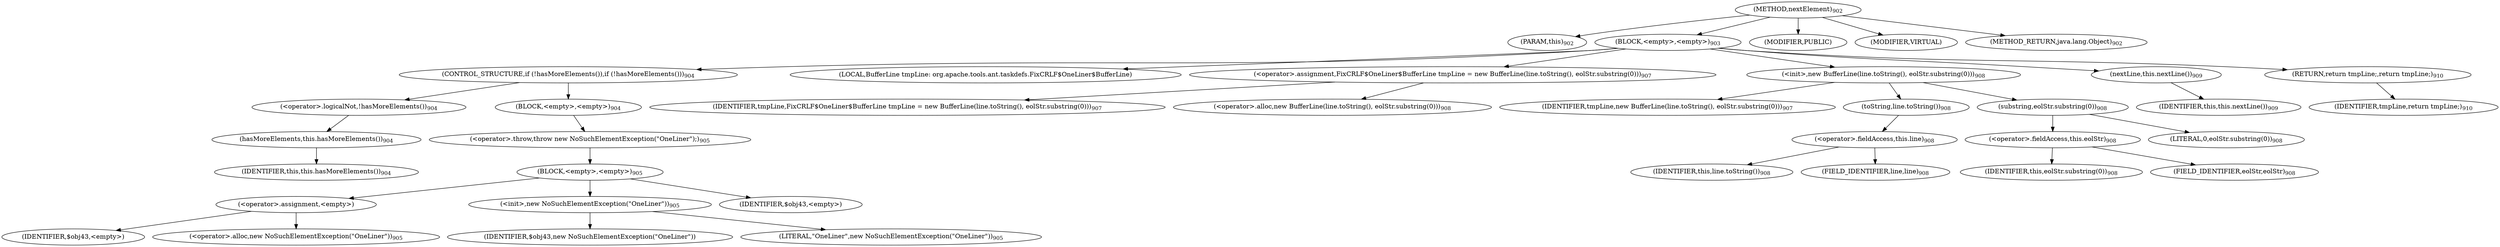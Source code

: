 digraph "nextElement" {  
"2361" [label = <(METHOD,nextElement)<SUB>902</SUB>> ]
"55" [label = <(PARAM,this)<SUB>902</SUB>> ]
"2362" [label = <(BLOCK,&lt;empty&gt;,&lt;empty&gt;)<SUB>903</SUB>> ]
"2363" [label = <(CONTROL_STRUCTURE,if (!hasMoreElements()),if (!hasMoreElements()))<SUB>904</SUB>> ]
"2364" [label = <(&lt;operator&gt;.logicalNot,!hasMoreElements())<SUB>904</SUB>> ]
"2365" [label = <(hasMoreElements,this.hasMoreElements())<SUB>904</SUB>> ]
"54" [label = <(IDENTIFIER,this,this.hasMoreElements())<SUB>904</SUB>> ]
"2366" [label = <(BLOCK,&lt;empty&gt;,&lt;empty&gt;)<SUB>904</SUB>> ]
"2367" [label = <(&lt;operator&gt;.throw,throw new NoSuchElementException(&quot;OneLiner&quot;);)<SUB>905</SUB>> ]
"2368" [label = <(BLOCK,&lt;empty&gt;,&lt;empty&gt;)<SUB>905</SUB>> ]
"2369" [label = <(&lt;operator&gt;.assignment,&lt;empty&gt;)> ]
"2370" [label = <(IDENTIFIER,$obj43,&lt;empty&gt;)> ]
"2371" [label = <(&lt;operator&gt;.alloc,new NoSuchElementException(&quot;OneLiner&quot;))<SUB>905</SUB>> ]
"2372" [label = <(&lt;init&gt;,new NoSuchElementException(&quot;OneLiner&quot;))<SUB>905</SUB>> ]
"2373" [label = <(IDENTIFIER,$obj43,new NoSuchElementException(&quot;OneLiner&quot;))> ]
"2374" [label = <(LITERAL,&quot;OneLiner&quot;,new NoSuchElementException(&quot;OneLiner&quot;))<SUB>905</SUB>> ]
"2375" [label = <(IDENTIFIER,$obj43,&lt;empty&gt;)> ]
"57" [label = <(LOCAL,BufferLine tmpLine: org.apache.tools.ant.taskdefs.FixCRLF$OneLiner$BufferLine)> ]
"2376" [label = <(&lt;operator&gt;.assignment,FixCRLF$OneLiner$BufferLine tmpLine = new BufferLine(line.toString(), eolStr.substring(0)))<SUB>907</SUB>> ]
"2377" [label = <(IDENTIFIER,tmpLine,FixCRLF$OneLiner$BufferLine tmpLine = new BufferLine(line.toString(), eolStr.substring(0)))<SUB>907</SUB>> ]
"2378" [label = <(&lt;operator&gt;.alloc,new BufferLine(line.toString(), eolStr.substring(0)))<SUB>908</SUB>> ]
"2379" [label = <(&lt;init&gt;,new BufferLine(line.toString(), eolStr.substring(0)))<SUB>908</SUB>> ]
"56" [label = <(IDENTIFIER,tmpLine,new BufferLine(line.toString(), eolStr.substring(0)))<SUB>907</SUB>> ]
"2380" [label = <(toString,line.toString())<SUB>908</SUB>> ]
"2381" [label = <(&lt;operator&gt;.fieldAccess,this.line)<SUB>908</SUB>> ]
"2382" [label = <(IDENTIFIER,this,line.toString())<SUB>908</SUB>> ]
"2383" [label = <(FIELD_IDENTIFIER,line,line)<SUB>908</SUB>> ]
"2384" [label = <(substring,eolStr.substring(0))<SUB>908</SUB>> ]
"2385" [label = <(&lt;operator&gt;.fieldAccess,this.eolStr)<SUB>908</SUB>> ]
"2386" [label = <(IDENTIFIER,this,eolStr.substring(0))<SUB>908</SUB>> ]
"2387" [label = <(FIELD_IDENTIFIER,eolStr,eolStr)<SUB>908</SUB>> ]
"2388" [label = <(LITERAL,0,eolStr.substring(0))<SUB>908</SUB>> ]
"2389" [label = <(nextLine,this.nextLine())<SUB>909</SUB>> ]
"58" [label = <(IDENTIFIER,this,this.nextLine())<SUB>909</SUB>> ]
"2390" [label = <(RETURN,return tmpLine;,return tmpLine;)<SUB>910</SUB>> ]
"2391" [label = <(IDENTIFIER,tmpLine,return tmpLine;)<SUB>910</SUB>> ]
"2392" [label = <(MODIFIER,PUBLIC)> ]
"2393" [label = <(MODIFIER,VIRTUAL)> ]
"2394" [label = <(METHOD_RETURN,java.lang.Object)<SUB>902</SUB>> ]
  "2361" -> "55" 
  "2361" -> "2362" 
  "2361" -> "2392" 
  "2361" -> "2393" 
  "2361" -> "2394" 
  "2362" -> "2363" 
  "2362" -> "57" 
  "2362" -> "2376" 
  "2362" -> "2379" 
  "2362" -> "2389" 
  "2362" -> "2390" 
  "2363" -> "2364" 
  "2363" -> "2366" 
  "2364" -> "2365" 
  "2365" -> "54" 
  "2366" -> "2367" 
  "2367" -> "2368" 
  "2368" -> "2369" 
  "2368" -> "2372" 
  "2368" -> "2375" 
  "2369" -> "2370" 
  "2369" -> "2371" 
  "2372" -> "2373" 
  "2372" -> "2374" 
  "2376" -> "2377" 
  "2376" -> "2378" 
  "2379" -> "56" 
  "2379" -> "2380" 
  "2379" -> "2384" 
  "2380" -> "2381" 
  "2381" -> "2382" 
  "2381" -> "2383" 
  "2384" -> "2385" 
  "2384" -> "2388" 
  "2385" -> "2386" 
  "2385" -> "2387" 
  "2389" -> "58" 
  "2390" -> "2391" 
}
